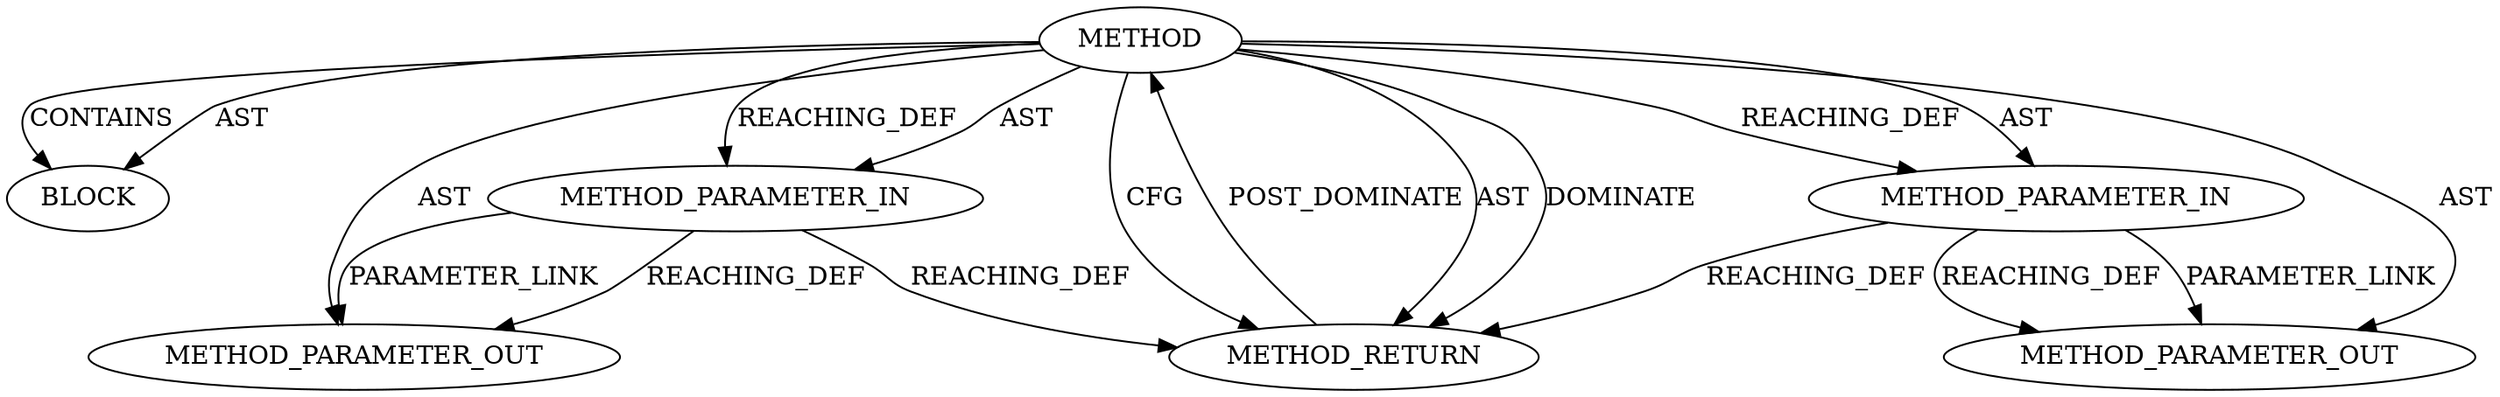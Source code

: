 digraph {
  25285 [label=BLOCK ORDER=1 ARGUMENT_INDEX=1 CODE="<empty>" TYPE_FULL_NAME="ANY"]
  25284 [label=METHOD_PARAMETER_IN ORDER=2 CODE="p2" IS_VARIADIC=false TYPE_FULL_NAME="ANY" EVALUATION_STRATEGY="BY_VALUE" INDEX=2 NAME="p2"]
  27115 [label=METHOD_PARAMETER_OUT ORDER=1 CODE="p1" IS_VARIADIC=false TYPE_FULL_NAME="ANY" EVALUATION_STRATEGY="BY_VALUE" INDEX=1 NAME="p1"]
  25286 [label=METHOD_RETURN ORDER=2 CODE="RET" TYPE_FULL_NAME="ANY" EVALUATION_STRATEGY="BY_VALUE"]
  25282 [label=METHOD AST_PARENT_TYPE="NAMESPACE_BLOCK" AST_PARENT_FULL_NAME="<global>" ORDER=0 CODE="<empty>" FULL_NAME="BIO_get_mem_data" IS_EXTERNAL=true FILENAME="<empty>" SIGNATURE="" NAME="BIO_get_mem_data"]
  27116 [label=METHOD_PARAMETER_OUT ORDER=2 CODE="p2" IS_VARIADIC=false TYPE_FULL_NAME="ANY" EVALUATION_STRATEGY="BY_VALUE" INDEX=2 NAME="p2"]
  25283 [label=METHOD_PARAMETER_IN ORDER=1 CODE="p1" IS_VARIADIC=false TYPE_FULL_NAME="ANY" EVALUATION_STRATEGY="BY_VALUE" INDEX=1 NAME="p1"]
  25283 -> 25286 [label=REACHING_DEF VARIABLE="p1"]
  25282 -> 25284 [label=REACHING_DEF VARIABLE=""]
  25284 -> 27116 [label=REACHING_DEF VARIABLE="p2"]
  25282 -> 25283 [label=REACHING_DEF VARIABLE=""]
  25282 -> 25285 [label=CONTAINS ]
  25286 -> 25282 [label=POST_DOMINATE ]
  25282 -> 25284 [label=AST ]
  25284 -> 27116 [label=PARAMETER_LINK ]
  25284 -> 25286 [label=REACHING_DEF VARIABLE="p2"]
  25282 -> 25286 [label=AST ]
  25282 -> 27115 [label=AST ]
  25282 -> 25285 [label=AST ]
  25283 -> 27115 [label=PARAMETER_LINK ]
  25282 -> 25286 [label=DOMINATE ]
  25283 -> 27115 [label=REACHING_DEF VARIABLE="p1"]
  25282 -> 25283 [label=AST ]
  25282 -> 25286 [label=CFG ]
  25282 -> 27116 [label=AST ]
}
